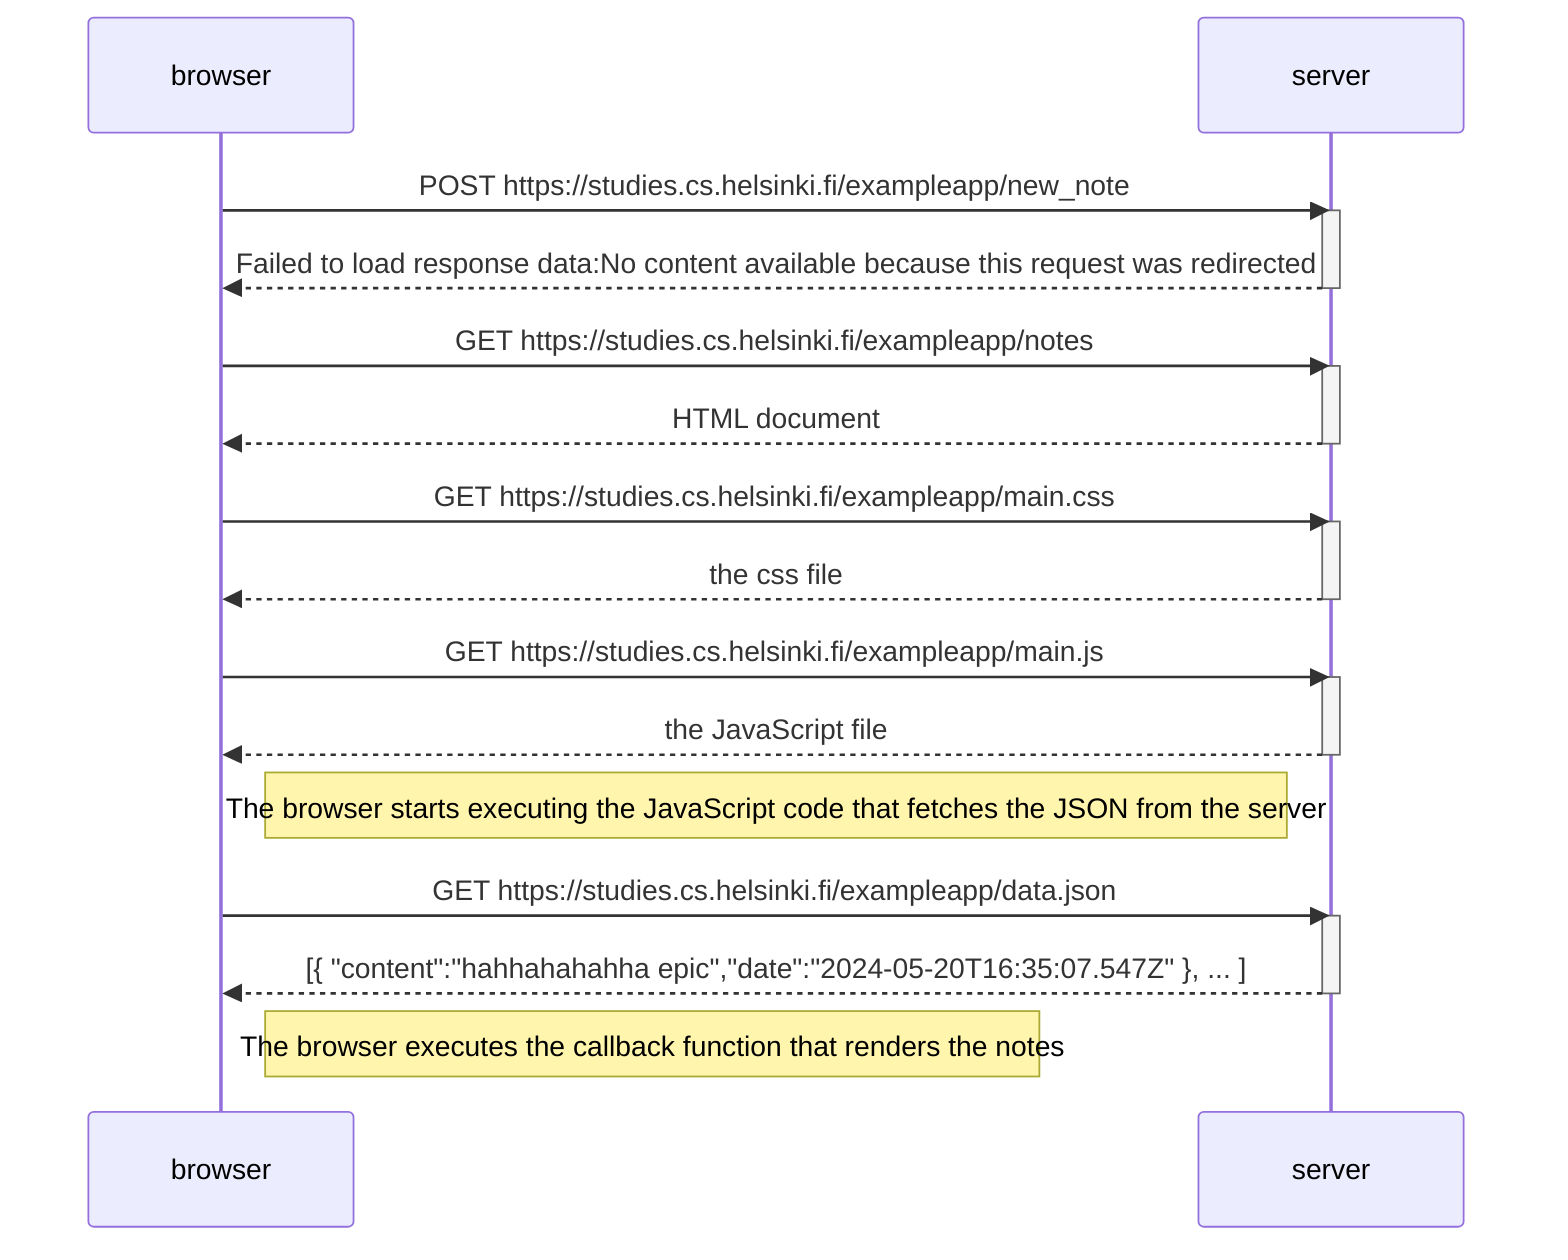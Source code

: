 sequenceDiagram
participant browser
participant server

    browser->>server: POST https://studies.cs.helsinki.fi/exampleapp/new_note
    activate server
    server-->>browser: Failed to load response data:No content available because this request was redirected
    deactivate server

    browser->>server: GET https://studies.cs.helsinki.fi/exampleapp/notes
    activate server
    server-->>browser: HTML document
    deactivate server

    browser->>server: GET https://studies.cs.helsinki.fi/exampleapp/main.css
    activate server
    server-->>browser: the css file
    deactivate server

    browser->>server: GET https://studies.cs.helsinki.fi/exampleapp/main.js
    activate server
    server-->>browser: the JavaScript file
    deactivate server

    Note right of browser: The browser starts executing the JavaScript code that fetches the JSON from the server

    browser->>server: GET https://studies.cs.helsinki.fi/exampleapp/data.json
    activate server
    server-->>browser: [{ "content":"hahhahahahha epic","date":"2024-05-20T16:35:07.547Z" }, ... ]
    deactivate server

    Note right of browser: The browser executes the callback function that renders the notes